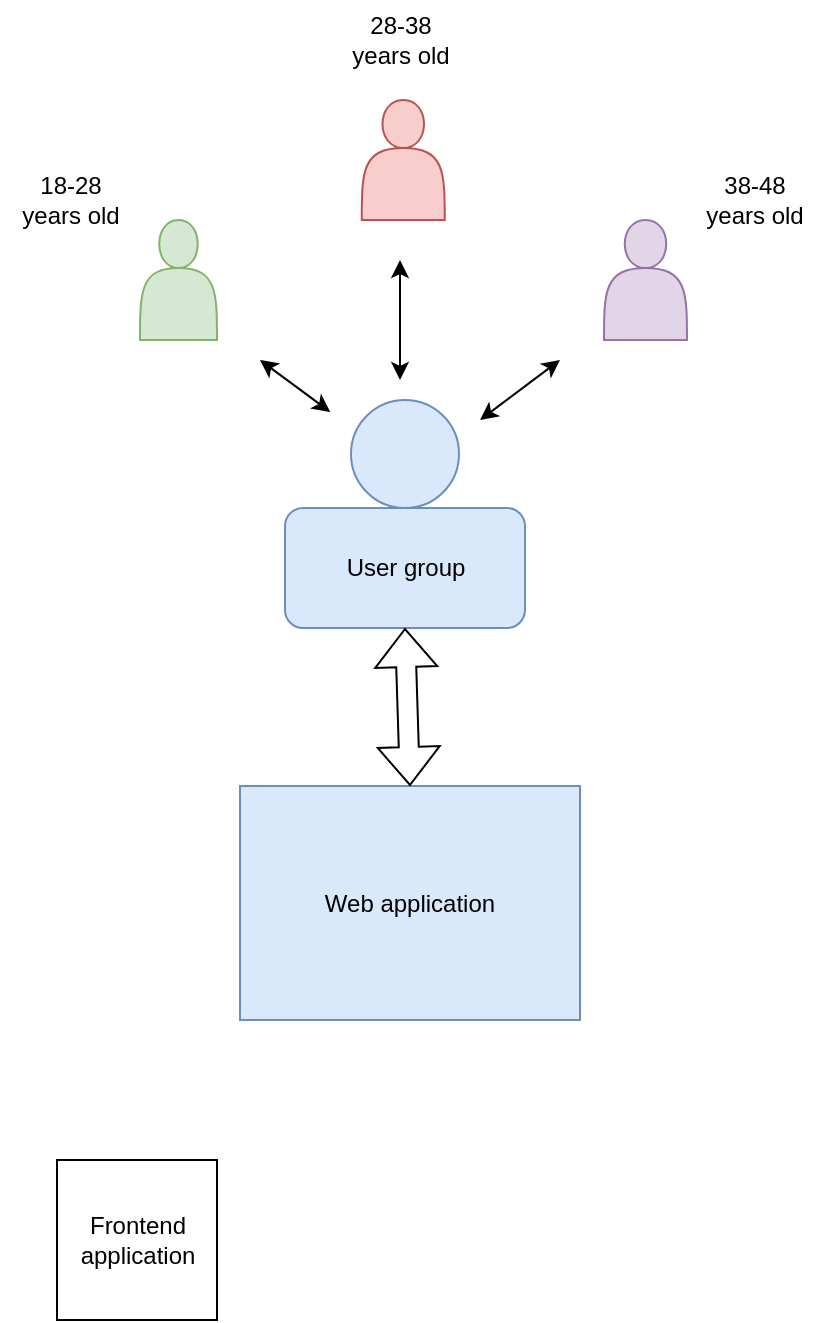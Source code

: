 <mxfile version="24.3.1" type="github">
  <diagram id="prtHgNgQTEPvFCAcTncT" name="Page-1">
    <mxGraphModel dx="1308" dy="2643" grid="1" gridSize="10" guides="1" tooltips="1" connect="1" arrows="1" fold="1" page="1" pageScale="1" pageWidth="827" pageHeight="1169" math="0" shadow="0">
      <root>
        <mxCell id="0" />
        <mxCell id="1" parent="0" />
        <mxCell id="jflDCZqAaWjYb9wbbqbs-2" value="User group" style="rounded=1;whiteSpace=wrap;html=1;fillColor=#dae8fc;strokeColor=#6c8ebf;" vertex="1" parent="1">
          <mxGeometry x="350.5" y="-766" width="120" height="60" as="geometry" />
        </mxCell>
        <mxCell id="jflDCZqAaWjYb9wbbqbs-3" value="" style="ellipse;whiteSpace=wrap;html=1;aspect=fixed;fillColor=#dae8fc;strokeColor=#6c8ebf;" vertex="1" parent="1">
          <mxGeometry x="383.5" y="-820" width="54" height="54" as="geometry" />
        </mxCell>
        <mxCell id="jflDCZqAaWjYb9wbbqbs-5" value="Web application" style="rounded=0;whiteSpace=wrap;html=1;labelBackgroundColor=none;fillColor=#dae8fc;strokeColor=#6c8ebf;" vertex="1" parent="1">
          <mxGeometry x="328" y="-627" width="170" height="117" as="geometry" />
        </mxCell>
        <mxCell id="jflDCZqAaWjYb9wbbqbs-7" value="" style="shape=actor;whiteSpace=wrap;html=1;fillColor=#d5e8d4;strokeColor=#82b366;" vertex="1" parent="1">
          <mxGeometry x="278" y="-910" width="38.5" height="60" as="geometry" />
        </mxCell>
        <mxCell id="jflDCZqAaWjYb9wbbqbs-8" value="" style="shape=actor;whiteSpace=wrap;html=1;fillColor=#f8cecc;strokeColor=#b85450;" vertex="1" parent="1">
          <mxGeometry x="388.88" y="-970" width="41.5" height="60" as="geometry" />
        </mxCell>
        <mxCell id="jflDCZqAaWjYb9wbbqbs-9" value="" style="shape=actor;whiteSpace=wrap;html=1;fillColor=#e1d5e7;strokeColor=#9673a6;" vertex="1" parent="1">
          <mxGeometry x="510" y="-910" width="41.5" height="60" as="geometry" />
        </mxCell>
        <mxCell id="jflDCZqAaWjYb9wbbqbs-10" value="" style="shape=flexArrow;endArrow=classic;startArrow=classic;html=1;rounded=0;entryX=0.5;entryY=1;entryDx=0;entryDy=0;exitX=0.5;exitY=0;exitDx=0;exitDy=0;" edge="1" parent="1" source="jflDCZqAaWjYb9wbbqbs-5" target="jflDCZqAaWjYb9wbbqbs-2">
          <mxGeometry width="100" height="100" relative="1" as="geometry">
            <mxPoint x="508" y="-510" as="sourcePoint" />
            <mxPoint x="608" y="-610" as="targetPoint" />
          </mxGeometry>
        </mxCell>
        <mxCell id="jflDCZqAaWjYb9wbbqbs-12" value="" style="endArrow=classic;html=1;rounded=0;startArrow=classic;" edge="1" parent="1">
          <mxGeometry width="50" height="50" relative="1" as="geometry">
            <mxPoint x="448" y="-810" as="sourcePoint" />
            <mxPoint x="488" y="-840" as="targetPoint" />
          </mxGeometry>
        </mxCell>
        <mxCell id="jflDCZqAaWjYb9wbbqbs-14" value="" style="endArrow=classic;html=1;rounded=0;startArrow=classic;" edge="1" parent="1">
          <mxGeometry width="50" height="50" relative="1" as="geometry">
            <mxPoint x="408" y="-830" as="sourcePoint" />
            <mxPoint x="408" y="-890" as="targetPoint" />
          </mxGeometry>
        </mxCell>
        <mxCell id="jflDCZqAaWjYb9wbbqbs-15" value="" style="endArrow=classic;html=1;rounded=0;startArrow=classic;" edge="1" parent="1">
          <mxGeometry width="50" height="50" relative="1" as="geometry">
            <mxPoint x="373.13" y="-814" as="sourcePoint" />
            <mxPoint x="338" y="-840" as="targetPoint" />
          </mxGeometry>
        </mxCell>
        <mxCell id="jflDCZqAaWjYb9wbbqbs-16" value="18-28&lt;div&gt;years old&lt;/div&gt;" style="text;html=1;align=center;verticalAlign=middle;resizable=0;points=[];autosize=1;strokeColor=none;fillColor=none;" vertex="1" parent="1">
          <mxGeometry x="208" y="-940" width="70" height="40" as="geometry" />
        </mxCell>
        <mxCell id="jflDCZqAaWjYb9wbbqbs-17" value="28-38&lt;div&gt;years old&lt;/div&gt;" style="text;html=1;align=center;verticalAlign=middle;resizable=0;points=[];autosize=1;strokeColor=none;fillColor=none;" vertex="1" parent="1">
          <mxGeometry x="373.13" y="-1020" width="70" height="40" as="geometry" />
        </mxCell>
        <mxCell id="jflDCZqAaWjYb9wbbqbs-18" value="38-48&lt;div&gt;years old&lt;/div&gt;" style="text;html=1;align=center;verticalAlign=middle;resizable=0;points=[];autosize=1;strokeColor=none;fillColor=none;" vertex="1" parent="1">
          <mxGeometry x="549.5" y="-940" width="70" height="40" as="geometry" />
        </mxCell>
        <mxCell id="jflDCZqAaWjYb9wbbqbs-22" value="Frontend application" style="whiteSpace=wrap;html=1;aspect=fixed;" vertex="1" parent="1">
          <mxGeometry x="236.5" y="-440" width="80" height="80" as="geometry" />
        </mxCell>
      </root>
    </mxGraphModel>
  </diagram>
</mxfile>
